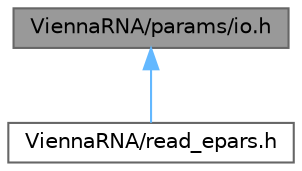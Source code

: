 digraph "ViennaRNA/params/io.h"
{
 // INTERACTIVE_SVG=YES
 // LATEX_PDF_SIZE
  bgcolor="transparent";
  edge [fontname=Helvetica,fontsize=10,labelfontname=Helvetica,labelfontsize=10];
  node [fontname=Helvetica,fontsize=10,shape=box,height=0.2,width=0.4];
  Node1 [label="ViennaRNA/params/io.h",height=0.2,width=0.4,color="gray40", fillcolor="grey60", style="filled", fontcolor="black",tooltip="Read and write energy parameter files."];
  Node1 -> Node2 [dir="back",color="steelblue1",style="solid"];
  Node2 [label="ViennaRNA/read_epars.h",height=0.2,width=0.4,color="grey40", fillcolor="white", style="filled",URL="$read__epars_8h.html",tooltip="Use ViennaRNA/params/io.h instead."];
}

